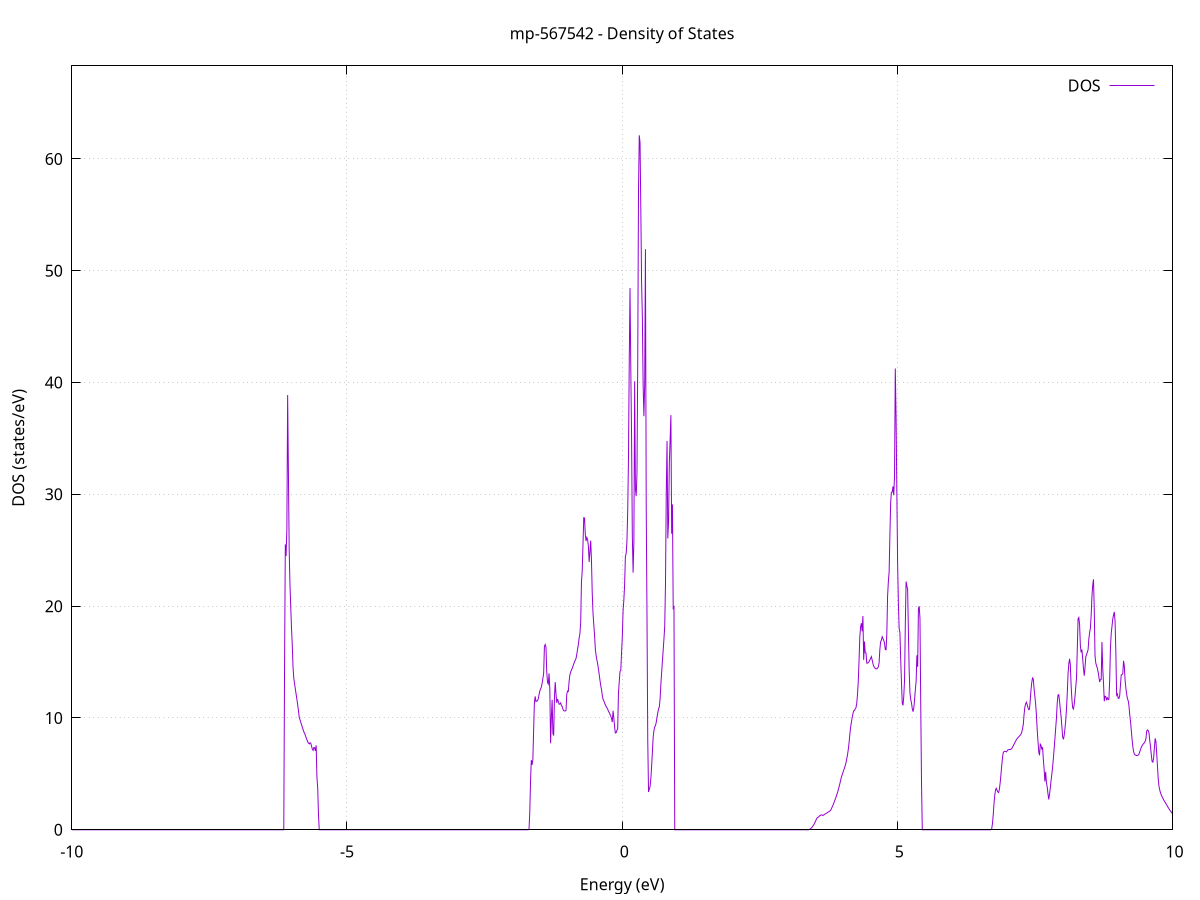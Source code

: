 set title 'mp-567542 - Density of States'
set xlabel 'Energy (eV)'
set ylabel 'DOS (states/eV)'
set grid
set xrange [-10:10]
set yrange [0:68.318]
set xzeroaxis lt -1
set terminal png size 800,600
set output 'mp-567542_dos_gnuplot.png'
plot '-' using 1:2 with lines title 'DOS'
-16.334800 0.000000
-16.320700 0.000000
-16.306700 0.000000
-16.292700 0.000000
-16.278700 0.000000
-16.264700 0.000000
-16.250700 0.000000
-16.236700 0.000000
-16.222700 0.000000
-16.208700 0.000000
-16.194600 0.000000
-16.180600 0.000000
-16.166600 0.000000
-16.152600 0.000000
-16.138600 0.000000
-16.124600 0.000000
-16.110600 0.000000
-16.096600 0.000000
-16.082500 0.000000
-16.068500 0.000000
-16.054500 0.000000
-16.040500 0.000000
-16.026500 0.000000
-16.012500 0.000000
-15.998500 0.000000
-15.984500 0.000000
-15.970500 0.000000
-15.956400 0.000000
-15.942400 0.000000
-15.928400 0.000000
-15.914400 0.000000
-15.900400 0.000000
-15.886400 0.000000
-15.872400 0.000000
-15.858400 0.000000
-15.844300 0.000000
-15.830300 0.000000
-15.816300 0.000000
-15.802300 0.000000
-15.788300 0.000000
-15.774300 0.000000
-15.760300 0.000000
-15.746300 0.000000
-15.732300 0.000000
-15.718200 0.000000
-15.704200 0.000000
-15.690200 0.000000
-15.676200 0.000000
-15.662200 0.000000
-15.648200 0.000000
-15.634200 0.000000
-15.620200 0.000000
-15.606100 0.000000
-15.592100 0.000000
-15.578100 0.000000
-15.564100 0.000000
-15.550100 0.000000
-15.536100 0.000000
-15.522100 0.000000
-15.508100 0.000000
-15.494100 0.000000
-15.480000 0.000000
-15.466000 0.000000
-15.452000 0.000000
-15.438000 0.000000
-15.424000 0.000000
-15.410000 0.000000
-15.396000 0.000000
-15.382000 0.000000
-15.367900 0.000000
-15.353900 0.000000
-15.339900 0.000000
-15.325900 0.000000
-15.311900 0.000000
-15.297900 0.000000
-15.283900 0.000000
-15.269900 0.000000
-15.255900 0.000000
-15.241800 0.000000
-15.227800 0.000000
-15.213800 0.000000
-15.199800 0.000000
-15.185800 0.000000
-15.171800 0.000000
-15.157800 0.000000
-15.143800 0.000000
-15.129700 0.000000
-15.115700 0.000000
-15.101700 0.000000
-15.087700 0.000000
-15.073700 0.000000
-15.059700 259.551100
-15.045700 387.734000
-15.031700 602.201800
-15.017600 306.803600
-15.003600 353.030900
-14.989600 0.000000
-14.975600 0.000000
-14.961600 0.000000
-14.947600 0.000000
-14.933600 0.000000
-14.919600 0.000000
-14.905600 0.000000
-14.891500 0.000000
-14.877500 0.000000
-14.863500 0.000000
-14.849500 0.000000
-14.835500 0.000000
-14.821500 0.000000
-14.807500 0.000000
-14.793500 0.000000
-14.779400 0.000000
-14.765400 0.000000
-14.751400 0.000000
-14.737400 0.000000
-14.723400 0.000000
-14.709400 0.000000
-14.695400 0.000000
-14.681400 0.000000
-14.667400 0.000000
-14.653300 0.000000
-14.639300 0.000000
-14.625300 0.000000
-14.611300 0.000000
-14.597300 0.000000
-14.583300 0.000000
-14.569300 0.000000
-14.555300 0.000000
-14.541200 0.000000
-14.527200 0.000000
-14.513200 0.000000
-14.499200 0.000000
-14.485200 0.000000
-14.471200 0.000000
-14.457200 0.000000
-14.443200 0.000000
-14.429200 0.000000
-14.415100 0.000000
-14.401100 0.000000
-14.387100 0.000000
-14.373100 0.000000
-14.359100 0.000000
-14.345100 0.000000
-14.331100 0.000000
-14.317100 0.000000
-14.303000 0.000000
-14.289000 0.000000
-14.275000 0.000000
-14.261000 0.000000
-14.247000 0.000000
-14.233000 0.000000
-14.219000 0.000000
-14.205000 0.000000
-14.191000 0.000000
-14.176900 0.000000
-14.162900 0.000000
-14.148900 0.000000
-14.134900 0.000000
-14.120900 0.000000
-14.106900 0.000000
-14.092900 0.000000
-14.078900 0.000000
-14.064800 0.000000
-14.050800 0.000000
-14.036800 0.000000
-14.022800 0.000000
-14.008800 0.000000
-13.994800 0.000000
-13.980800 0.000000
-13.966800 0.000000
-13.952800 0.000000
-13.938700 0.000000
-13.924700 0.000000
-13.910700 0.000000
-13.896700 0.000000
-13.882700 0.000000
-13.868700 0.000000
-13.854700 0.000000
-13.840700 0.000000
-13.826600 0.000000
-13.812600 0.000000
-13.798600 0.000000
-13.784600 0.000000
-13.770600 0.000000
-13.756600 0.000000
-13.742600 0.000000
-13.728600 0.000000
-13.714600 0.000000
-13.700500 0.000000
-13.686500 0.000000
-13.672500 0.000000
-13.658500 0.000000
-13.644500 0.000000
-13.630500 0.000000
-13.616500 0.000000
-13.602500 0.000000
-13.588400 0.000000
-13.574400 0.000000
-13.560400 0.000000
-13.546400 0.000000
-13.532400 0.000000
-13.518400 0.000000
-13.504400 0.000000
-13.490400 0.000000
-13.476400 0.000000
-13.462300 0.000000
-13.448300 0.000000
-13.434300 0.000000
-13.420300 0.000000
-13.406300 0.000000
-13.392300 0.000000
-13.378300 0.000000
-13.364300 0.000000
-13.350200 0.000000
-13.336200 0.000000
-13.322200 0.000000
-13.308200 0.000000
-13.294200 0.000000
-13.280200 0.000000
-13.266200 0.000000
-13.252200 0.000000
-13.238200 0.000000
-13.224100 0.000000
-13.210100 0.000000
-13.196100 0.000000
-13.182100 0.000000
-13.168100 0.000000
-13.154100 0.000000
-13.140100 0.000000
-13.126100 0.000000
-13.112000 0.000000
-13.098000 0.000000
-13.084000 0.000000
-13.070000 0.000000
-13.056000 0.000000
-13.042000 0.000000
-13.028000 0.000000
-13.014000 0.000000
-13.000000 0.000000
-12.985900 0.000000
-12.971900 0.000000
-12.957900 0.000000
-12.943900 0.000000
-12.929900 0.000000
-12.915900 0.000000
-12.901900 0.000000
-12.887900 0.000000
-12.873800 0.000000
-12.859800 0.000000
-12.845800 0.000000
-12.831800 0.000000
-12.817800 0.000000
-12.803800 0.000000
-12.789800 0.000000
-12.775800 0.000000
-12.761800 0.000000
-12.747700 0.000000
-12.733700 0.000000
-12.719700 0.000000
-12.705700 0.000000
-12.691700 0.000000
-12.677700 0.000000
-12.663700 0.000000
-12.649700 0.000000
-12.635600 0.000000
-12.621600 0.000000
-12.607600 0.000000
-12.593600 0.000000
-12.579600 0.000000
-12.565600 0.000000
-12.551600 0.000000
-12.537600 0.000000
-12.523600 0.000000
-12.509500 0.000000
-12.495500 0.000000
-12.481500 0.000000
-12.467500 0.000000
-12.453500 0.000000
-12.439500 0.000000
-12.425500 0.000000
-12.411500 0.000000
-12.397400 0.000000
-12.383400 0.000000
-12.369400 0.000000
-12.355400 0.000000
-12.341400 0.000000
-12.327400 0.000000
-12.313400 0.000000
-12.299400 0.000000
-12.285400 0.000000
-12.271300 0.000000
-12.257300 0.000000
-12.243300 0.000000
-12.229300 0.000000
-12.215300 0.000000
-12.201300 0.000000
-12.187300 0.000000
-12.173300 0.000000
-12.159200 0.000000
-12.145200 0.000000
-12.131200 0.000000
-12.117200 0.000000
-12.103200 0.000000
-12.089200 0.000000
-12.075200 0.000000
-12.061200 0.000000
-12.047200 0.000000
-12.033100 0.000000
-12.019100 0.000000
-12.005100 0.000000
-11.991100 0.000000
-11.977100 0.000000
-11.963100 0.000000
-11.949100 0.000000
-11.935100 0.000000
-11.921000 0.000000
-11.907000 0.000000
-11.893000 0.000000
-11.879000 0.000000
-11.865000 0.000000
-11.851000 0.000000
-11.837000 0.000000
-11.823000 0.000000
-11.809000 0.000000
-11.794900 0.000000
-11.780900 0.000000
-11.766900 0.000000
-11.752900 0.000000
-11.738900 0.000000
-11.724900 0.000000
-11.710900 0.000000
-11.696900 0.000000
-11.682800 0.000000
-11.668800 0.000000
-11.654800 0.000000
-11.640800 0.000000
-11.626800 0.000000
-11.612800 0.000000
-11.598800 0.000000
-11.584800 0.000000
-11.570700 0.000000
-11.556700 0.000000
-11.542700 0.000000
-11.528700 0.000000
-11.514700 0.000000
-11.500700 0.000000
-11.486700 0.000000
-11.472700 0.000000
-11.458700 0.000000
-11.444600 0.000000
-11.430600 0.000000
-11.416600 0.000000
-11.402600 0.000000
-11.388600 0.000000
-11.374600 0.000000
-11.360600 0.000000
-11.346600 0.000000
-11.332500 0.000000
-11.318500 0.000000
-11.304500 0.000000
-11.290500 0.000000
-11.276500 0.000000
-11.262500 0.000000
-11.248500 0.000000
-11.234500 0.000000
-11.220500 0.000000
-11.206400 0.000000
-11.192400 0.000000
-11.178400 0.000000
-11.164400 0.000000
-11.150400 0.000000
-11.136400 0.000000
-11.122400 0.000000
-11.108400 0.000000
-11.094300 0.000000
-11.080300 0.000000
-11.066300 0.000000
-11.052300 0.000000
-11.038300 0.000000
-11.024300 0.000000
-11.010300 0.000000
-10.996300 0.000000
-10.982300 0.000000
-10.968200 0.000000
-10.954200 0.000000
-10.940200 0.000000
-10.926200 0.000000
-10.912200 0.000000
-10.898200 0.000000
-10.884200 0.000000
-10.870200 0.000000
-10.856100 0.000000
-10.842100 0.000000
-10.828100 0.000000
-10.814100 0.000000
-10.800100 0.000000
-10.786100 0.000000
-10.772100 0.000000
-10.758100 0.000000
-10.744100 0.000000
-10.730000 0.000000
-10.716000 0.000000
-10.702000 0.000000
-10.688000 0.000000
-10.674000 0.000000
-10.660000 0.401700
-10.646000 4.319200
-10.632000 5.849100
-10.617900 8.359900
-10.603900 8.087300
-10.589900 8.280200
-10.575900 8.251900
-10.561900 8.179800
-10.547900 8.525200
-10.533900 8.822400
-10.519900 8.926900
-10.505900 8.900600
-10.491800 9.046500
-10.477800 9.249400
-10.463800 9.508700
-10.449800 9.762300
-10.435800 9.953600
-10.421800 10.147000
-10.407800 10.382600
-10.393800 10.638500
-10.379700 10.904400
-10.365700 11.180100
-10.351700 11.494100
-10.337700 11.920200
-10.323700 12.433900
-10.309700 12.899600
-10.295700 13.349100
-10.281700 13.800600
-10.267700 14.266800
-10.253600 14.887800
-10.239600 16.082600
-10.225600 17.383700
-10.211600 18.731500
-10.197600 20.230600
-10.183600 27.234300
-10.169600 33.265400
-10.155600 57.770300
-10.141500 49.139100
-10.127500 40.057500
-10.113500 38.352000
-10.099500 38.849500
-10.085500 38.117400
-10.071500 37.772700
-10.057500 32.773600
-10.043500 43.915200
-10.029500 126.363300
-10.015400 265.196400
-10.001400 0.000000
-9.987400 0.000000
-9.973400 0.000000
-9.959400 0.000000
-9.945400 0.000000
-9.931400 0.000000
-9.917400 0.000000
-9.903300 0.000000
-9.889300 0.000000
-9.875300 0.000000
-9.861300 0.000000
-9.847300 0.000000
-9.833300 0.000000
-9.819300 0.000000
-9.805300 0.000000
-9.791300 0.000000
-9.777200 0.000000
-9.763200 0.000000
-9.749200 0.000000
-9.735200 0.000000
-9.721200 0.000000
-9.707200 0.000000
-9.693200 0.000000
-9.679200 0.000000
-9.665100 0.000000
-9.651100 0.000000
-9.637100 0.000000
-9.623100 0.000000
-9.609100 0.000000
-9.595100 0.000000
-9.581100 0.000000
-9.567100 0.000000
-9.553100 0.000000
-9.539000 0.000000
-9.525000 0.000000
-9.511000 0.000000
-9.497000 0.000000
-9.483000 0.000000
-9.469000 0.000000
-9.455000 0.000000
-9.441000 0.000000
-9.426900 0.000000
-9.412900 0.000000
-9.398900 0.000000
-9.384900 0.000000
-9.370900 0.000000
-9.356900 0.000000
-9.342900 0.000000
-9.328900 0.000000
-9.314900 0.000000
-9.300800 0.000000
-9.286800 0.000000
-9.272800 0.000000
-9.258800 0.000000
-9.244800 0.000000
-9.230800 0.000000
-9.216800 0.000000
-9.202800 0.000000
-9.188700 0.000000
-9.174700 0.000000
-9.160700 0.000000
-9.146700 0.000000
-9.132700 0.000000
-9.118700 0.000000
-9.104700 0.000000
-9.090700 0.000000
-9.076700 0.000000
-9.062600 0.000000
-9.048600 0.000000
-9.034600 0.000000
-9.020600 0.000000
-9.006600 0.000000
-8.992600 0.000000
-8.978600 0.000000
-8.964600 0.000000
-8.950500 0.000000
-8.936500 0.000000
-8.922500 0.000000
-8.908500 0.000000
-8.894500 0.000000
-8.880500 0.000000
-8.866500 0.000000
-8.852500 0.000000
-8.838500 0.000000
-8.824400 0.000000
-8.810400 0.000000
-8.796400 0.000000
-8.782400 0.000000
-8.768400 0.000000
-8.754400 0.000000
-8.740400 0.000000
-8.726400 0.000000
-8.712300 0.000000
-8.698300 0.000000
-8.684300 0.000000
-8.670300 0.000000
-8.656300 0.000000
-8.642300 0.000000
-8.628300 0.000000
-8.614300 0.000000
-8.600300 0.000000
-8.586200 0.000000
-8.572200 0.000000
-8.558200 0.000000
-8.544200 0.000000
-8.530200 0.000000
-8.516200 0.000000
-8.502200 0.000000
-8.488200 0.000000
-8.474100 0.000000
-8.460100 0.000000
-8.446100 0.000000
-8.432100 0.000000
-8.418100 0.000000
-8.404100 0.000000
-8.390100 0.000000
-8.376100 0.000000
-8.362000 0.000000
-8.348000 0.000000
-8.334000 0.000000
-8.320000 0.000000
-8.306000 0.000000
-8.292000 0.000000
-8.278000 0.000000
-8.264000 0.000000
-8.250000 0.000000
-8.235900 0.000000
-8.221900 0.000000
-8.207900 0.000000
-8.193900 0.000000
-8.179900 0.000000
-8.165900 0.000000
-8.151900 0.000000
-8.137900 0.000000
-8.123800 0.000000
-8.109800 0.000000
-8.095800 0.000000
-8.081800 0.000000
-8.067800 0.000000
-8.053800 0.000000
-8.039800 0.000000
-8.025800 0.000000
-8.011800 0.000000
-7.997700 0.000000
-7.983700 0.000000
-7.969700 0.000000
-7.955700 0.000000
-7.941700 0.000000
-7.927700 0.000000
-7.913700 0.000000
-7.899700 0.000000
-7.885600 0.000000
-7.871600 0.000000
-7.857600 0.000000
-7.843600 0.000000
-7.829600 0.000000
-7.815600 0.000000
-7.801600 0.000000
-7.787600 0.000000
-7.773600 0.000000
-7.759500 0.000000
-7.745500 0.000000
-7.731500 0.000000
-7.717500 0.000000
-7.703500 0.000000
-7.689500 0.000000
-7.675500 0.000000
-7.661500 0.000000
-7.647400 0.000000
-7.633400 0.000000
-7.619400 0.000000
-7.605400 0.000000
-7.591400 0.000000
-7.577400 0.000000
-7.563400 0.000000
-7.549400 0.000000
-7.535400 0.000000
-7.521300 0.000000
-7.507300 0.000000
-7.493300 0.000000
-7.479300 0.000000
-7.465300 0.000000
-7.451300 0.000000
-7.437300 0.000000
-7.423300 0.000000
-7.409200 0.000000
-7.395200 0.000000
-7.381200 0.000000
-7.367200 0.000000
-7.353200 0.000000
-7.339200 0.000000
-7.325200 0.000000
-7.311200 0.000000
-7.297200 0.000000
-7.283100 0.000000
-7.269100 0.000000
-7.255100 0.000000
-7.241100 0.000000
-7.227100 0.000000
-7.213100 0.000000
-7.199100 0.000000
-7.185100 0.000000
-7.171000 0.000000
-7.157000 0.000000
-7.143000 0.000000
-7.129000 0.000000
-7.115000 0.000000
-7.101000 0.000000
-7.087000 0.000000
-7.073000 0.000000
-7.059000 0.000000
-7.044900 0.000000
-7.030900 0.000000
-7.016900 0.000000
-7.002900 0.000000
-6.988900 0.000000
-6.974900 0.000000
-6.960900 0.000000
-6.946900 0.000000
-6.932800 0.000000
-6.918800 0.000000
-6.904800 0.000000
-6.890800 0.000000
-6.876800 0.000000
-6.862800 0.000000
-6.848800 0.000000
-6.834800 0.000000
-6.820800 0.000000
-6.806700 0.000000
-6.792700 0.000000
-6.778700 0.000000
-6.764700 0.000000
-6.750700 0.000000
-6.736700 0.000000
-6.722700 0.000000
-6.708700 0.000000
-6.694600 0.000000
-6.680600 0.000000
-6.666600 0.000000
-6.652600 0.000000
-6.638600 0.000000
-6.624600 0.000000
-6.610600 0.000000
-6.596600 0.000000
-6.582600 0.000000
-6.568500 0.000000
-6.554500 0.000000
-6.540500 0.000000
-6.526500 0.000000
-6.512500 0.000000
-6.498500 0.000000
-6.484500 0.000000
-6.470500 0.000000
-6.456400 0.000000
-6.442400 0.000000
-6.428400 0.000000
-6.414400 0.000000
-6.400400 0.000000
-6.386400 0.000000
-6.372400 0.000000
-6.358400 0.000000
-6.344400 0.000000
-6.330300 0.000000
-6.316300 0.000000
-6.302300 0.000000
-6.288300 0.000000
-6.274300 0.000000
-6.260300 0.000000
-6.246300 0.000000
-6.232300 0.000000
-6.218200 0.000000
-6.204200 0.000000
-6.190200 0.000000
-6.176200 0.000000
-6.162200 0.000000
-6.148200 0.000000
-6.134200 14.465300
-6.120200 25.520400
-6.106200 24.487300
-6.092100 26.877600
-6.078100 38.877700
-6.064100 31.997200
-6.050100 25.076200
-6.036100 21.995300
-6.022100 19.997400
-6.008100 18.085500
-5.994100 16.534400
-5.980000 14.527300
-5.966000 13.548700
-5.952000 13.051200
-5.938000 12.590500
-5.924000 12.133100
-5.910000 11.675600
-5.896000 11.189700
-5.882000 10.673500
-5.868000 10.070700
-5.853900 9.844100
-5.839900 9.617400
-5.825900 9.397000
-5.811900 9.184300
-5.797900 8.971500
-5.783900 8.764100
-5.769900 8.616900
-5.755900 8.436800
-5.741800 8.244700
-5.727800 8.052600
-5.713800 7.867700
-5.699800 7.753500
-5.685800 7.680500
-5.671800 7.785300
-5.657800 7.750400
-5.643800 7.479900
-5.629800 7.209400
-5.615700 7.104200
-5.601700 7.353900
-5.587700 7.344100
-5.573700 7.050800
-5.559700 7.545900
-5.545700 4.665200
-5.531700 3.745800
-5.517700 1.358300
-5.503600 0.000000
-5.489600 0.000000
-5.475600 0.000000
-5.461600 0.000000
-5.447600 0.000000
-5.433600 0.000000
-5.419600 0.000000
-5.405600 0.000000
-5.391600 0.000000
-5.377500 0.000000
-5.363500 0.000000
-5.349500 0.000000
-5.335500 0.000000
-5.321500 0.000000
-5.307500 0.000000
-5.293500 0.000000
-5.279500 0.000000
-5.265400 0.000000
-5.251400 0.000000
-5.237400 0.000000
-5.223400 0.000000
-5.209400 0.000000
-5.195400 0.000000
-5.181400 0.000000
-5.167400 0.000000
-5.153400 0.000000
-5.139300 0.000000
-5.125300 0.000000
-5.111300 0.000000
-5.097300 0.000000
-5.083300 0.000000
-5.069300 0.000000
-5.055300 0.000000
-5.041300 0.000000
-5.027200 0.000000
-5.013200 0.000000
-4.999200 0.000000
-4.985200 0.000000
-4.971200 0.000000
-4.957200 0.000000
-4.943200 0.000000
-4.929200 0.000000
-4.915100 0.000000
-4.901100 0.000000
-4.887100 0.000000
-4.873100 0.000000
-4.859100 0.000000
-4.845100 0.000000
-4.831100 0.000000
-4.817100 0.000000
-4.803100 0.000000
-4.789000 0.000000
-4.775000 0.000000
-4.761000 0.000000
-4.747000 0.000000
-4.733000 0.000000
-4.719000 0.000000
-4.705000 0.000000
-4.691000 0.000000
-4.676900 0.000000
-4.662900 0.000000
-4.648900 0.000000
-4.634900 0.000000
-4.620900 0.000000
-4.606900 0.000000
-4.592900 0.000000
-4.578900 0.000000
-4.564900 0.000000
-4.550800 0.000000
-4.536800 0.000000
-4.522800 0.000000
-4.508800 0.000000
-4.494800 0.000000
-4.480800 0.000000
-4.466800 0.000000
-4.452800 0.000000
-4.438700 0.000000
-4.424700 0.000000
-4.410700 0.000000
-4.396700 0.000000
-4.382700 0.000000
-4.368700 0.000000
-4.354700 0.000000
-4.340700 0.000000
-4.326700 0.000000
-4.312600 0.000000
-4.298600 0.000000
-4.284600 0.000000
-4.270600 0.000000
-4.256600 0.000000
-4.242600 0.000000
-4.228600 0.000000
-4.214600 0.000000
-4.200500 0.000000
-4.186500 0.000000
-4.172500 0.000000
-4.158500 0.000000
-4.144500 0.000000
-4.130500 0.000000
-4.116500 0.000000
-4.102500 0.000000
-4.088500 0.000000
-4.074400 0.000000
-4.060400 0.000000
-4.046400 0.000000
-4.032400 0.000000
-4.018400 0.000000
-4.004400 0.000000
-3.990400 0.000000
-3.976400 0.000000
-3.962300 0.000000
-3.948300 0.000000
-3.934300 0.000000
-3.920300 0.000000
-3.906300 0.000000
-3.892300 0.000000
-3.878300 0.000000
-3.864300 0.000000
-3.850300 0.000000
-3.836200 0.000000
-3.822200 0.000000
-3.808200 0.000000
-3.794200 0.000000
-3.780200 0.000000
-3.766200 0.000000
-3.752200 0.000000
-3.738200 0.000000
-3.724100 0.000000
-3.710100 0.000000
-3.696100 0.000000
-3.682100 0.000000
-3.668100 0.000000
-3.654100 0.000000
-3.640100 0.000000
-3.626100 0.000000
-3.612100 0.000000
-3.598000 0.000000
-3.584000 0.000000
-3.570000 0.000000
-3.556000 0.000000
-3.542000 0.000000
-3.528000 0.000000
-3.514000 0.000000
-3.500000 0.000000
-3.485900 0.000000
-3.471900 0.000000
-3.457900 0.000000
-3.443900 0.000000
-3.429900 0.000000
-3.415900 0.000000
-3.401900 0.000000
-3.387900 0.000000
-3.373900 0.000000
-3.359800 0.000000
-3.345800 0.000000
-3.331800 0.000000
-3.317800 0.000000
-3.303800 0.000000
-3.289800 0.000000
-3.275800 0.000000
-3.261800 0.000000
-3.247700 0.000000
-3.233700 0.000000
-3.219700 0.000000
-3.205700 0.000000
-3.191700 0.000000
-3.177700 0.000000
-3.163700 0.000000
-3.149700 0.000000
-3.135700 0.000000
-3.121600 0.000000
-3.107600 0.000000
-3.093600 0.000000
-3.079600 0.000000
-3.065600 0.000000
-3.051600 0.000000
-3.037600 0.000000
-3.023600 0.000000
-3.009500 0.000000
-2.995500 0.000000
-2.981500 0.000000
-2.967500 0.000000
-2.953500 0.000000
-2.939500 0.000000
-2.925500 0.000000
-2.911500 0.000000
-2.897500 0.000000
-2.883400 0.000000
-2.869400 0.000000
-2.855400 0.000000
-2.841400 0.000000
-2.827400 0.000000
-2.813400 0.000000
-2.799400 0.000000
-2.785400 0.000000
-2.771300 0.000000
-2.757300 0.000000
-2.743300 0.000000
-2.729300 0.000000
-2.715300 0.000000
-2.701300 0.000000
-2.687300 0.000000
-2.673300 0.000000
-2.659300 0.000000
-2.645200 0.000000
-2.631200 0.000000
-2.617200 0.000000
-2.603200 0.000000
-2.589200 0.000000
-2.575200 0.000000
-2.561200 0.000000
-2.547200 0.000000
-2.533100 0.000000
-2.519100 0.000000
-2.505100 0.000000
-2.491100 0.000000
-2.477100 0.000000
-2.463100 0.000000
-2.449100 0.000000
-2.435100 0.000000
-2.421100 0.000000
-2.407000 0.000000
-2.393000 0.000000
-2.379000 0.000000
-2.365000 0.000000
-2.351000 0.000000
-2.337000 0.000000
-2.323000 0.000000
-2.309000 0.000000
-2.294900 0.000000
-2.280900 0.000000
-2.266900 0.000000
-2.252900 0.000000
-2.238900 0.000000
-2.224900 0.000000
-2.210900 0.000000
-2.196900 0.000000
-2.182900 0.000000
-2.168800 0.000000
-2.154800 0.000000
-2.140800 0.000000
-2.126800 0.000000
-2.112800 0.000000
-2.098800 0.000000
-2.084800 0.000000
-2.070800 0.000000
-2.056700 0.000000
-2.042700 0.000000
-2.028700 0.000000
-2.014700 0.000000
-2.000700 0.000000
-1.986700 0.000000
-1.972700 0.000000
-1.958700 0.000000
-1.944700 0.000000
-1.930600 0.000000
-1.916600 0.000000
-1.902600 0.000000
-1.888600 0.000000
-1.874600 0.000000
-1.860600 0.000000
-1.846600 0.000000
-1.832600 0.000000
-1.818500 0.000000
-1.804500 0.000000
-1.790500 0.000000
-1.776500 0.000000
-1.762500 0.000000
-1.748500 0.000000
-1.734500 0.000000
-1.720500 0.000000
-1.706400 0.000000
-1.692400 0.048900
-1.678400 1.538200
-1.664400 4.363500
-1.650400 6.227500
-1.636400 5.803900
-1.622400 6.292200
-1.608400 8.898400
-1.594400 11.374400
-1.580300 11.929300
-1.566300 11.468300
-1.552300 11.515500
-1.538300 11.534700
-1.524300 11.716500
-1.510300 12.081900
-1.496300 12.411600
-1.482300 12.593400
-1.468200 12.753700
-1.454200 13.110700
-1.440200 13.526600
-1.426200 14.000000
-1.412200 16.403700
-1.398200 16.566600
-1.384200 16.328200
-1.370200 14.118600
-1.356200 13.174500
-1.342100 13.035400
-1.328100 13.982200
-1.314100 12.575800
-1.300100 7.740400
-1.286100 10.057200
-1.272100 11.624500
-1.258100 8.586600
-1.244100 8.483200
-1.230000 11.827200
-1.216000 13.207900
-1.202000 12.155000
-1.188000 11.358000
-1.174000 11.691800
-1.160000 11.484600
-1.146000 11.229100
-1.132000 11.247800
-1.118000 11.341000
-1.103900 11.120600
-1.089900 11.024600
-1.075900 10.786200
-1.061900 10.651200
-1.047900 10.623200
-1.033900 10.624200
-1.019900 10.671400
-1.005900 12.136400
-0.991800 12.413200
-0.977800 12.376300
-0.963800 13.275200
-0.949800 13.855200
-0.935800 14.102400
-0.921800 14.282900
-0.907800 14.427300
-0.893800 14.630700
-0.879800 14.831800
-0.865700 15.004600
-0.851700 15.171700
-0.837700 15.325300
-0.823700 15.711300
-0.809700 16.133000
-0.795700 16.584500
-0.781700 17.132000
-0.767700 17.552200
-0.753600 18.500700
-0.739600 22.100400
-0.725600 23.151100
-0.711600 25.479400
-0.697600 27.908400
-0.683600 27.881200
-0.669600 26.415800
-0.655600 25.822500
-0.641600 26.139400
-0.627500 25.949000
-0.613500 25.377400
-0.599500 23.948700
-0.585500 24.875400
-0.571500 25.860200
-0.557500 24.110300
-0.543500 21.180000
-0.529500 19.378200
-0.515400 18.353100
-0.501400 17.419800
-0.487400 16.185400
-0.473400 15.589900
-0.459400 15.194100
-0.445400 14.866200
-0.431400 14.391100
-0.417400 13.910900
-0.403400 13.390900
-0.389300 12.910500
-0.375300 12.555200
-0.361300 12.039600
-0.347300 11.672500
-0.333300 11.540000
-0.319300 11.351000
-0.305300 11.174100
-0.291300 11.045100
-0.277200 10.917600
-0.263200 10.792300
-0.249200 10.600000
-0.235200 10.485800
-0.221200 10.334100
-0.207200 10.162300
-0.193200 9.957100
-0.179200 9.632300
-0.165200 10.639600
-0.151100 10.024400
-0.137100 9.174700
-0.123100 8.656600
-0.109100 8.685600
-0.095100 8.902000
-0.081100 9.007700
-0.067100 12.214600
-0.053100 13.197300
-0.039000 14.166400
-0.025000 14.253800
-0.011000 15.794100
0.003000 17.256900
0.017000 19.616500
0.031000 20.541600
0.045000 21.928500
0.059000 24.449100
0.073000 24.721000
0.087100 25.781100
0.101100 28.485300
0.115100 33.204100
0.129100 41.946000
0.143100 48.461200
0.157100 41.300100
0.171100 35.242000
0.185100 26.251200
0.199200 22.995200
0.213200 25.780200
0.227200 40.108500
0.241200 30.468900
0.255200 29.836400
0.269200 31.845800
0.283200 41.818500
0.297200 57.124600
0.311200 62.107000
0.325300 61.429900
0.339300 55.494200
0.353300 48.918700
0.367300 45.881400
0.381300 39.757300
0.395300 36.987400
0.409300 39.751900
0.423300 51.921600
0.437400 29.020700
0.451400 19.104800
0.465400 7.987700
0.479400 3.378400
0.493400 3.649200
0.507400 3.871100
0.521400 4.574500
0.535400 5.647700
0.549400 6.957900
0.563500 8.259700
0.577500 8.879200
0.591500 9.200600
0.605500 9.309200
0.619500 9.612300
0.633500 10.066000
0.647500 10.468900
0.661500 10.816400
0.675600 10.983500
0.689600 11.718200
0.703600 13.004200
0.717600 14.062900
0.731600 15.068200
0.745600 16.073500
0.759600 17.059800
0.773600 18.192500
0.787600 21.967400
0.801700 30.166200
0.815700 34.769000
0.829700 26.051900
0.843700 27.585100
0.857700 32.861900
0.871700 34.836500
0.885700 37.079800
0.899700 26.474500
0.913800 29.100500
0.927800 19.814000
0.941800 19.925500
0.955800 0.000000
0.969800 0.000000
0.983800 0.000000
0.997800 0.000000
1.011800 0.000000
1.025800 0.000000
1.039900 0.000000
1.053900 0.000000
1.067900 0.000000
1.081900 0.000000
1.095900 0.000000
1.109900 0.000000
1.123900 0.000000
1.137900 0.000000
1.152000 0.000000
1.166000 0.000000
1.180000 0.000000
1.194000 0.000000
1.208000 0.000000
1.222000 0.000000
1.236000 0.000000
1.250000 0.000000
1.264000 0.000000
1.278100 0.000000
1.292100 0.000000
1.306100 0.000000
1.320100 0.000000
1.334100 0.000000
1.348100 0.000000
1.362100 0.000000
1.376100 0.000000
1.390200 0.000000
1.404200 0.000000
1.418200 0.000000
1.432200 0.000000
1.446200 0.000000
1.460200 0.000000
1.474200 0.000000
1.488200 0.000000
1.502200 0.000000
1.516300 0.000000
1.530300 0.000000
1.544300 0.000000
1.558300 0.000000
1.572300 0.000000
1.586300 0.000000
1.600300 0.000000
1.614300 0.000000
1.628400 0.000000
1.642400 0.000000
1.656400 0.000000
1.670400 0.000000
1.684400 0.000000
1.698400 0.000000
1.712400 0.000000
1.726400 0.000000
1.740500 0.000000
1.754500 0.000000
1.768500 0.000000
1.782500 0.000000
1.796500 0.000000
1.810500 0.000000
1.824500 0.000000
1.838500 0.000000
1.852500 0.000000
1.866600 0.000000
1.880600 0.000000
1.894600 0.000000
1.908600 0.000000
1.922600 0.000000
1.936600 0.000000
1.950600 0.000000
1.964600 0.000000
1.978700 0.000000
1.992700 0.000000
2.006700 0.000000
2.020700 0.000000
2.034700 0.000000
2.048700 0.000000
2.062700 0.000000
2.076700 0.000000
2.090700 0.000000
2.104800 0.000000
2.118800 0.000000
2.132800 0.000000
2.146800 0.000000
2.160800 0.000000
2.174800 0.000000
2.188800 0.000000
2.202800 0.000000
2.216900 0.000000
2.230900 0.000000
2.244900 0.000000
2.258900 0.000000
2.272900 0.000000
2.286900 0.000000
2.300900 0.000000
2.314900 0.000000
2.328900 0.000000
2.343000 0.000000
2.357000 0.000000
2.371000 0.000000
2.385000 0.000000
2.399000 0.000000
2.413000 0.000000
2.427000 0.000000
2.441000 0.000000
2.455100 0.000000
2.469100 0.000000
2.483100 0.000000
2.497100 0.000000
2.511100 0.000000
2.525100 0.000000
2.539100 0.000000
2.553100 0.000000
2.567100 0.000000
2.581200 0.000000
2.595200 0.000000
2.609200 0.000000
2.623200 0.000000
2.637200 0.000000
2.651200 0.000000
2.665200 0.000000
2.679200 0.000000
2.693300 0.000000
2.707300 0.000000
2.721300 0.000000
2.735300 0.000000
2.749300 0.000000
2.763300 0.000000
2.777300 0.000000
2.791300 0.000000
2.805300 0.000000
2.819400 0.000000
2.833400 0.000000
2.847400 0.000000
2.861400 0.000000
2.875400 0.000000
2.889400 0.000000
2.903400 0.000000
2.917400 0.000000
2.931500 0.000000
2.945500 0.000000
2.959500 0.000000
2.973500 0.000000
2.987500 0.000000
3.001500 0.000000
3.015500 0.000000
3.029500 0.000000
3.043500 0.000000
3.057600 0.000000
3.071600 0.000000
3.085600 0.000000
3.099600 0.000000
3.113600 0.000000
3.127600 0.000000
3.141600 0.000000
3.155600 0.000000
3.169700 0.000000
3.183700 0.000000
3.197700 0.000000
3.211700 0.000000
3.225700 0.000000
3.239700 0.000000
3.253700 0.000000
3.267700 0.000000
3.281700 0.000000
3.295800 0.000000
3.309800 0.000000
3.323800 0.000000
3.337800 0.000000
3.351800 0.000000
3.365800 0.000000
3.379800 0.000000
3.393800 0.007200
3.407900 0.040600
3.421900 0.089800
3.435900 0.152700
3.449900 0.226500
3.463900 0.312500
3.477900 0.413200
3.491900 0.531100
3.505900 0.680000
3.519900 0.839300
3.534000 0.998900
3.548000 1.085200
3.562000 1.123200
3.576000 1.184100
3.590000 1.252600
3.604000 1.300100
3.618000 1.331600
3.632000 1.320800
3.646100 1.274300
3.660100 1.318400
3.674100 1.362500
3.688100 1.406600
3.702100 1.450600
3.716100 1.494700
3.730100 1.538700
3.744100 1.582700
3.758100 1.626700
3.772200 1.670600
3.786200 1.731400
3.800200 1.861700
3.814200 2.014700
3.828200 2.171500
3.842200 2.340600
3.856200 2.522400
3.870200 2.710700
3.884300 2.895100
3.898300 3.091500
3.912300 3.312700
3.926300 3.556400
3.940300 3.817200
3.954300 4.093800
3.968300 4.384000
3.982300 4.683200
3.996300 4.891600
4.010400 5.101700
4.024400 5.309900
4.038400 5.498700
4.052400 5.714800
4.066400 5.987800
4.080400 6.315200
4.094400 6.695300
4.108400 7.163400
4.122500 7.744000
4.136500 8.500900
4.150500 9.132400
4.164500 9.576500
4.178500 9.995200
4.192500 10.355700
4.206500 10.640600
4.220500 10.663700
4.234500 10.806100
4.248600 10.914800
4.262600 11.293000
4.276600 12.116600
4.290600 13.290300
4.304600 15.134800
4.318600 17.272100
4.332600 18.126600
4.346600 18.481500
4.360700 17.751800
4.374700 19.118500
4.388700 15.196900
4.402700 16.840600
4.416700 15.830000
4.430700 15.812600
4.444700 14.911700
4.458700 14.896600
4.472700 14.953400
4.486800 15.036700
4.500800 15.178800
4.514800 15.341500
4.528800 15.490100
4.542800 15.179100
4.556800 14.866600
4.570800 14.614400
4.584800 14.538000
4.598900 14.422000
4.612900 14.384300
4.626900 14.402700
4.640900 14.454500
4.654900 14.575500
4.668900 14.931600
4.682900 16.130800
4.696900 16.833900
4.710900 16.944900
4.725000 17.265900
4.739000 17.108400
4.753000 16.937600
4.767000 16.700100
4.781000 16.126300
4.795000 16.099000
4.809000 17.463000
4.823000 20.877400
4.837100 22.201200
4.851100 23.040600
4.865100 26.323800
4.879100 29.275900
4.893100 30.189200
4.907100 30.201000
4.921100 30.706700
4.935100 29.920800
4.949200 31.636500
4.963200 41.257700
4.977200 36.992900
4.991200 30.179800
5.005200 23.893200
5.019200 20.293000
5.033200 18.016900
5.047200 17.627400
5.061200 15.268500
5.075300 13.188400
5.089300 11.314000
5.103300 11.127000
5.117300 11.947600
5.131300 13.400800
5.145300 18.379900
5.159300 22.205400
5.173300 21.812900
5.187400 21.496000
5.201400 17.714400
5.215400 14.187000
5.229400 12.263500
5.243400 11.655400
5.257400 11.341200
5.271400 10.843300
5.285400 10.561400
5.299400 10.885100
5.313500 11.638100
5.327500 12.514100
5.341500 13.267300
5.355500 15.602200
5.369500 14.571300
5.383500 19.783300
5.397500 19.995800
5.411500 18.922700
5.425600 11.128500
5.439600 4.236100
5.453600 0.000000
5.467600 0.000000
5.481600 0.000000
5.495600 0.000000
5.509600 0.000000
5.523600 0.000000
5.537600 0.000000
5.551700 0.000000
5.565700 0.000000
5.579700 0.000000
5.593700 0.000000
5.607700 0.000000
5.621700 0.000000
5.635700 0.000000
5.649700 0.000000
5.663800 0.000000
5.677800 0.000000
5.691800 0.000000
5.705800 0.000000
5.719800 0.000000
5.733800 0.000000
5.747800 0.000000
5.761800 0.000000
5.775800 0.000000
5.789900 0.000000
5.803900 0.000000
5.817900 0.000000
5.831900 0.000000
5.845900 0.000000
5.859900 0.000000
5.873900 0.000000
5.887900 0.000000
5.902000 0.000000
5.916000 0.000000
5.930000 0.000000
5.944000 0.000000
5.958000 0.000000
5.972000 0.000000
5.986000 0.000000
6.000000 0.000000
6.014000 0.000000
6.028100 0.000000
6.042100 0.000000
6.056100 0.000000
6.070100 0.000000
6.084100 0.000000
6.098100 0.000000
6.112100 0.000000
6.126100 0.000000
6.140200 0.000000
6.154200 0.000000
6.168200 0.000000
6.182200 0.000000
6.196200 0.000000
6.210200 0.000000
6.224200 0.000000
6.238200 0.000000
6.252200 0.000000
6.266300 0.000000
6.280300 0.000000
6.294300 0.000000
6.308300 0.000000
6.322300 0.000000
6.336300 0.000000
6.350300 0.000000
6.364300 0.000000
6.378400 0.000000
6.392400 0.000000
6.406400 0.000000
6.420400 0.000000
6.434400 0.000000
6.448400 0.000000
6.462400 0.000000
6.476400 0.000000
6.490400 0.000000
6.504500 0.000000
6.518500 0.000000
6.532500 0.000000
6.546500 0.000000
6.560500 0.000000
6.574500 0.000000
6.588500 0.000000
6.602500 0.000000
6.616600 0.000000
6.630600 0.000000
6.644600 0.000000
6.658600 0.000000
6.672600 0.000000
6.686600 0.000000
6.700600 0.000000
6.714600 0.074400
6.728600 0.544900
6.742700 1.343700
6.756700 2.346100
6.770700 3.094100
6.784700 3.577700
6.798700 3.705000
6.812700 3.514200
6.826700 3.384200
6.840700 3.325000
6.854800 3.642500
6.868800 4.209800
6.882800 4.930500
6.896800 5.733500
6.910800 6.439100
6.924800 6.893800
6.938800 6.998600
6.952800 7.023600
6.966800 7.009000
6.980900 6.961900
6.994900 7.044700
7.008900 7.138100
7.022900 7.170500
7.036900 7.179300
7.050900 7.180500
7.064900 7.197500
7.078900 7.259300
7.093000 7.381900
7.107000 7.515700
7.121000 7.653600
7.135000 7.792600
7.149000 7.925500
7.163000 8.047000
7.177000 8.156900
7.191000 8.238000
7.205000 8.314200
7.219100 8.386400
7.233100 8.456700
7.247100 8.554500
7.261100 8.729900
7.275100 9.040000
7.289100 9.419200
7.303100 10.312200
7.317100 10.965300
7.331200 11.250500
7.345200 11.406300
7.359200 11.193900
7.373200 10.935700
7.387200 10.748700
7.401200 10.784300
7.415200 11.592000
7.429200 12.533900
7.443200 13.179700
7.457300 13.622000
7.471300 13.429800
7.485300 12.582200
7.499300 11.916600
7.513300 11.256900
7.527300 10.262900
7.541300 8.971000
7.555300 7.956000
7.569400 6.987900
7.583400 6.657600
7.597400 7.656300
7.611400 7.545500
7.625400 7.177300
7.639400 7.384200
7.653400 6.291700
7.667400 5.403800
7.681400 4.315700
7.695500 5.186700
7.709500 4.214300
7.723500 3.830700
7.737500 3.212800
7.751500 2.709300
7.765500 3.171500
7.779500 3.752600
7.793500 4.406500
7.807600 4.982100
7.821600 5.609000
7.835600 6.381700
7.849600 7.260500
7.863600 8.163600
7.877600 9.093200
7.891600 10.013500
7.905600 11.346400
7.919600 12.050800
7.933700 12.082000
7.947700 11.513500
7.961700 10.749700
7.975700 10.118200
7.989700 9.262400
8.003700 8.310300
8.017700 8.084000
8.031700 8.441700
8.045800 9.024200
8.059800 9.745700
8.073800 10.829800
8.087800 12.169700
8.101800 13.914000
8.115800 14.835400
8.129800 15.288700
8.143800 14.751200
8.157800 12.934800
8.171900 11.671900
8.185900 10.908200
8.199900 10.799500
8.213900 11.196300
8.227900 11.884400
8.241900 12.741200
8.255900 13.574600
8.269900 16.132100
8.284000 18.865000
8.298000 18.984100
8.312000 18.353600
8.326000 16.460500
8.340000 15.863500
8.354000 16.122500
8.368000 15.319900
8.382000 14.455300
8.396100 13.773800
8.410100 14.501200
8.424100 15.454100
8.438100 15.674000
8.452100 15.867900
8.466100 16.105800
8.480100 17.074200
8.494100 17.622500
8.508100 18.044100
8.522200 19.179200
8.536200 20.880100
8.550200 21.864600
8.564200 22.400700
8.578200 19.746600
8.592200 15.568200
8.606200 14.914400
8.620200 14.657900
8.634300 14.466600
8.648300 14.107100
8.662300 13.672900
8.676300 13.216200
8.690300 13.428400
8.704300 13.432300
8.718300 16.791700
8.732300 14.443500
8.746300 13.128700
8.760400 11.498300
8.774400 11.939700
8.788400 11.903700
8.802400 11.650700
8.816400 11.800200
8.830400 11.630700
8.844400 11.667500
8.858400 13.359700
8.872500 16.283600
8.886500 17.555400
8.900500 18.192900
8.914500 18.838000
8.928500 19.217900
8.942500 19.484300
8.956500 18.622500
8.970500 15.935500
8.984500 12.045600
8.998600 12.157000
9.012600 11.765000
9.026600 11.745200
9.040600 11.995000
9.054600 12.938300
9.068600 13.856200
9.082600 13.881500
9.096600 13.963700
9.110700 15.112300
9.124700 14.636000
9.138700 13.370300
9.152700 12.666200
9.166700 12.161300
9.180700 11.714700
9.194700 11.558300
9.208700 11.094200
9.222700 10.296400
9.236800 9.722100
9.250800 8.908200
9.264800 8.121900
9.278800 7.452800
9.292800 7.014300
9.306800 6.756800
9.320800 6.693100
9.334800 6.657800
9.348900 6.638900
9.362900 6.648300
9.376900 6.681100
9.390900 6.763000
9.404900 6.979500
9.418900 7.189100
9.432900 7.361500
9.446900 7.508100
9.460900 7.624200
9.475000 7.707900
9.489000 7.780700
9.503000 7.907800
9.517000 8.142600
9.531000 8.825800
9.545000 8.927800
9.559000 8.870300
9.573000 8.662400
9.587100 7.954900
9.601100 7.423000
9.615100 6.692700
9.629100 6.107000
9.643100 6.050300
9.657100 6.396600
9.671100 7.342600
9.685100 8.174200
9.699100 7.896000
9.713200 6.803800
9.727200 5.670800
9.741200 4.505900
9.755200 3.865700
9.769200 3.538300
9.783200 3.285700
9.797200 3.101500
9.811200 2.951500
9.825300 2.809700
9.839300 2.676800
9.853300 2.557200
9.867300 2.445200
9.881300 2.331300
9.895300 2.213600
9.909300 2.093300
9.923300 1.978300
9.937300 1.870100
9.951400 1.767000
9.965400 1.667700
9.979400 1.572200
9.993400 1.470200
10.007400 1.378200
10.021400 1.288900
10.035400 1.203600
10.049400 1.123200
10.063500 1.048200
10.077500 0.978600
10.091500 0.914600
10.105500 0.855900
10.119500 0.808100
10.133500 0.784000
10.147500 0.748500
10.161500 0.692300
10.175500 0.638300
10.189600 0.586400
10.203600 0.536700
10.217600 0.494300
10.231600 0.452600
10.245600 0.411500
10.259600 0.371000
10.273600 0.331000
10.287600 0.291600
10.301700 0.252800
10.315700 0.214600
10.329700 0.176900
10.343700 0.139800
10.357700 0.103300
10.371700 0.067400
10.385700 0.032600
10.399700 0.008900
10.413700 0.000100
10.427800 0.000000
10.441800 0.000000
10.455800 0.000000
10.469800 0.000000
10.483800 0.000000
10.497800 0.000000
10.511800 0.000000
10.525800 0.000000
10.539900 0.000000
10.553900 0.000000
10.567900 0.000000
10.581900 0.000000
10.595900 0.000000
10.609900 0.000000
10.623900 0.000000
10.637900 0.000000
10.651900 0.000000
10.666000 0.000000
10.680000 0.000000
10.694000 0.000000
10.708000 0.000000
10.722000 0.000000
10.736000 0.000000
10.750000 0.000000
10.764000 0.000000
10.778100 0.000000
10.792100 0.000000
10.806100 0.000000
10.820100 0.000000
10.834100 0.000000
10.848100 0.000000
10.862100 0.000000
10.876100 0.000000
10.890100 0.000000
10.904200 0.000000
10.918200 0.000000
10.932200 0.000000
10.946200 0.000000
10.960200 0.000000
10.974200 0.000000
10.988200 0.000000
11.002200 0.000000
11.016300 0.000000
11.030300 0.000000
11.044300 0.000000
11.058300 0.000000
11.072300 0.000000
11.086300 0.000000
11.100300 0.000000
11.114300 0.000000
11.128300 0.000000
11.142400 0.000000
11.156400 0.000000
11.170400 0.000000
11.184400 0.000000
11.198400 0.000000
11.212400 0.000000
11.226400 0.000000
11.240400 0.000000
11.254500 0.000000
11.268500 0.000000
11.282500 0.000000
11.296500 0.000000
11.310500 0.000000
11.324500 0.000000
11.338500 0.000000
11.352500 0.000000
11.366500 0.000000
11.380600 0.000000
11.394600 0.000000
11.408600 0.000000
11.422600 0.000000
11.436600 0.000000
11.450600 0.000000
11.464600 0.000000
11.478600 0.000000
11.492700 0.000000
11.506700 0.000000
11.520700 0.000000
11.534700 0.000000
11.548700 0.000000
11.562700 0.000000
11.576700 0.000000
11.590700 0.000000
11.604800 0.000000
11.618800 0.000000
11.632800 0.000000
11.646800 0.000000
11.660800 0.000000
11.674800 0.000000
11.688800 0.000000
e
